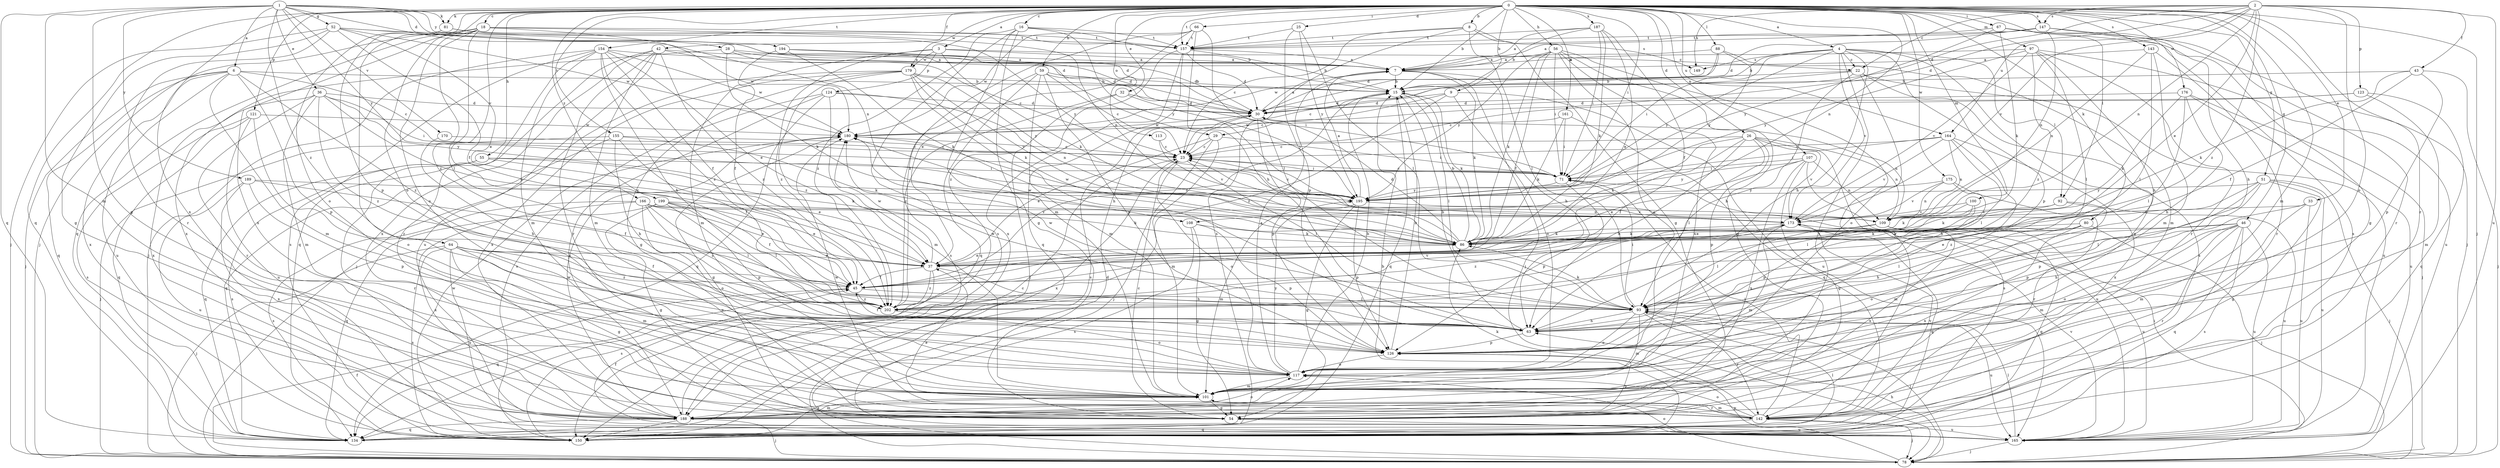 strict digraph  {
0;
1;
2;
3;
4;
6;
7;
8;
9;
15;
16;
18;
22;
23;
25;
26;
28;
29;
30;
32;
33;
36;
37;
42;
43;
45;
46;
51;
52;
54;
55;
56;
59;
63;
64;
66;
67;
71;
78;
80;
81;
86;
88;
92;
93;
97;
100;
101;
107;
108;
109;
113;
117;
121;
123;
124;
126;
134;
142;
143;
147;
149;
150;
154;
155;
157;
161;
164;
165;
166;
170;
173;
175;
176;
179;
180;
187;
188;
189;
194;
195;
199;
202;
0 -> 3  [label=a];
0 -> 4  [label=a];
0 -> 8  [label=b];
0 -> 9  [label=b];
0 -> 15  [label=b];
0 -> 16  [label=c];
0 -> 18  [label=c];
0 -> 25  [label=d];
0 -> 26  [label=d];
0 -> 32  [label=e];
0 -> 33  [label=e];
0 -> 42  [label=f];
0 -> 46  [label=g];
0 -> 51  [label=g];
0 -> 55  [label=h];
0 -> 56  [label=h];
0 -> 59  [label=h];
0 -> 64  [label=i];
0 -> 66  [label=i];
0 -> 67  [label=i];
0 -> 71  [label=i];
0 -> 78  [label=j];
0 -> 80  [label=k];
0 -> 81  [label=k];
0 -> 88  [label=l];
0 -> 92  [label=l];
0 -> 97  [label=m];
0 -> 100  [label=m];
0 -> 101  [label=m];
0 -> 107  [label=n];
0 -> 108  [label=n];
0 -> 113  [label=o];
0 -> 117  [label=o];
0 -> 121  [label=p];
0 -> 134  [label=q];
0 -> 142  [label=r];
0 -> 143  [label=s];
0 -> 147  [label=s];
0 -> 154  [label=t];
0 -> 155  [label=t];
0 -> 157  [label=t];
0 -> 161  [label=u];
0 -> 164  [label=u];
0 -> 166  [label=v];
0 -> 175  [label=w];
0 -> 176  [label=w];
0 -> 179  [label=w];
0 -> 187  [label=x];
0 -> 188  [label=x];
0 -> 199  [label=z];
1 -> 6  [label=a];
1 -> 28  [label=d];
1 -> 29  [label=d];
1 -> 36  [label=e];
1 -> 52  [label=g];
1 -> 54  [label=g];
1 -> 81  [label=k];
1 -> 101  [label=m];
1 -> 108  [label=n];
1 -> 134  [label=q];
1 -> 170  [label=v];
1 -> 189  [label=y];
1 -> 194  [label=y];
1 -> 195  [label=y];
1 -> 202  [label=z];
2 -> 22  [label=c];
2 -> 29  [label=d];
2 -> 30  [label=d];
2 -> 37  [label=e];
2 -> 43  [label=f];
2 -> 109  [label=n];
2 -> 117  [label=o];
2 -> 123  [label=p];
2 -> 147  [label=s];
2 -> 149  [label=s];
2 -> 164  [label=u];
2 -> 165  [label=u];
2 -> 173  [label=v];
2 -> 202  [label=z];
3 -> 7  [label=a];
3 -> 22  [label=c];
3 -> 86  [label=k];
3 -> 101  [label=m];
3 -> 124  [label=p];
3 -> 179  [label=w];
3 -> 202  [label=z];
4 -> 15  [label=b];
4 -> 22  [label=c];
4 -> 54  [label=g];
4 -> 63  [label=h];
4 -> 71  [label=i];
4 -> 92  [label=l];
4 -> 126  [label=p];
4 -> 149  [label=s];
4 -> 173  [label=v];
4 -> 188  [label=x];
4 -> 195  [label=y];
6 -> 15  [label=b];
6 -> 23  [label=c];
6 -> 78  [label=j];
6 -> 101  [label=m];
6 -> 126  [label=p];
6 -> 134  [label=q];
6 -> 165  [label=u];
6 -> 188  [label=x];
6 -> 202  [label=z];
7 -> 15  [label=b];
7 -> 63  [label=h];
7 -> 78  [label=j];
7 -> 86  [label=k];
8 -> 23  [label=c];
8 -> 54  [label=g];
8 -> 93  [label=l];
8 -> 149  [label=s];
8 -> 150  [label=s];
8 -> 157  [label=t];
9 -> 23  [label=c];
9 -> 30  [label=d];
9 -> 117  [label=o];
9 -> 165  [label=u];
9 -> 202  [label=z];
15 -> 30  [label=d];
15 -> 45  [label=f];
15 -> 86  [label=k];
15 -> 93  [label=l];
15 -> 134  [label=q];
16 -> 15  [label=b];
16 -> 54  [label=g];
16 -> 101  [label=m];
16 -> 150  [label=s];
16 -> 157  [label=t];
16 -> 195  [label=y];
16 -> 202  [label=z];
18 -> 78  [label=j];
18 -> 93  [label=l];
18 -> 109  [label=n];
18 -> 117  [label=o];
18 -> 134  [label=q];
18 -> 157  [label=t];
18 -> 180  [label=w];
18 -> 188  [label=x];
18 -> 202  [label=z];
22 -> 15  [label=b];
22 -> 23  [label=c];
22 -> 63  [label=h];
22 -> 117  [label=o];
22 -> 150  [label=s];
22 -> 165  [label=u];
23 -> 71  [label=i];
23 -> 93  [label=l];
23 -> 117  [label=o];
23 -> 188  [label=x];
25 -> 93  [label=l];
25 -> 126  [label=p];
25 -> 157  [label=t];
25 -> 195  [label=y];
26 -> 23  [label=c];
26 -> 45  [label=f];
26 -> 63  [label=h];
26 -> 86  [label=k];
26 -> 93  [label=l];
26 -> 109  [label=n];
26 -> 126  [label=p];
26 -> 150  [label=s];
26 -> 173  [label=v];
28 -> 7  [label=a];
28 -> 23  [label=c];
28 -> 30  [label=d];
28 -> 86  [label=k];
28 -> 188  [label=x];
29 -> 23  [label=c];
29 -> 37  [label=e];
29 -> 71  [label=i];
29 -> 78  [label=j];
29 -> 101  [label=m];
30 -> 7  [label=a];
30 -> 109  [label=n];
30 -> 126  [label=p];
30 -> 150  [label=s];
30 -> 180  [label=w];
32 -> 30  [label=d];
32 -> 78  [label=j];
32 -> 195  [label=y];
32 -> 202  [label=z];
33 -> 101  [label=m];
33 -> 109  [label=n];
33 -> 126  [label=p];
33 -> 165  [label=u];
36 -> 30  [label=d];
36 -> 37  [label=e];
36 -> 71  [label=i];
36 -> 101  [label=m];
36 -> 142  [label=r];
36 -> 188  [label=x];
36 -> 195  [label=y];
36 -> 202  [label=z];
37 -> 45  [label=f];
37 -> 63  [label=h];
37 -> 150  [label=s];
37 -> 180  [label=w];
37 -> 202  [label=z];
42 -> 7  [label=a];
42 -> 30  [label=d];
42 -> 101  [label=m];
42 -> 134  [label=q];
42 -> 142  [label=r];
42 -> 165  [label=u];
42 -> 188  [label=x];
42 -> 202  [label=z];
43 -> 15  [label=b];
43 -> 45  [label=f];
43 -> 78  [label=j];
43 -> 86  [label=k];
43 -> 126  [label=p];
45 -> 93  [label=l];
45 -> 134  [label=q];
45 -> 173  [label=v];
45 -> 202  [label=z];
46 -> 37  [label=e];
46 -> 63  [label=h];
46 -> 86  [label=k];
46 -> 101  [label=m];
46 -> 117  [label=o];
46 -> 134  [label=q];
46 -> 142  [label=r];
46 -> 150  [label=s];
46 -> 165  [label=u];
51 -> 54  [label=g];
51 -> 78  [label=j];
51 -> 93  [label=l];
51 -> 126  [label=p];
51 -> 165  [label=u];
51 -> 195  [label=y];
51 -> 202  [label=z];
52 -> 30  [label=d];
52 -> 37  [label=e];
52 -> 45  [label=f];
52 -> 54  [label=g];
52 -> 78  [label=j];
52 -> 142  [label=r];
52 -> 157  [label=t];
52 -> 180  [label=w];
54 -> 23  [label=c];
54 -> 126  [label=p];
54 -> 165  [label=u];
55 -> 37  [label=e];
55 -> 71  [label=i];
55 -> 86  [label=k];
55 -> 134  [label=q];
55 -> 142  [label=r];
55 -> 150  [label=s];
56 -> 7  [label=a];
56 -> 45  [label=f];
56 -> 54  [label=g];
56 -> 71  [label=i];
56 -> 86  [label=k];
56 -> 117  [label=o];
56 -> 142  [label=r];
56 -> 188  [label=x];
56 -> 195  [label=y];
59 -> 15  [label=b];
59 -> 23  [label=c];
59 -> 71  [label=i];
59 -> 101  [label=m];
59 -> 126  [label=p];
59 -> 134  [label=q];
59 -> 150  [label=s];
63 -> 15  [label=b];
63 -> 45  [label=f];
63 -> 126  [label=p];
63 -> 180  [label=w];
64 -> 37  [label=e];
64 -> 45  [label=f];
64 -> 54  [label=g];
64 -> 78  [label=j];
64 -> 101  [label=m];
64 -> 117  [label=o];
64 -> 150  [label=s];
64 -> 165  [label=u];
64 -> 202  [label=z];
66 -> 37  [label=e];
66 -> 63  [label=h];
66 -> 93  [label=l];
66 -> 157  [label=t];
66 -> 180  [label=w];
66 -> 202  [label=z];
67 -> 54  [label=g];
67 -> 78  [label=j];
67 -> 86  [label=k];
67 -> 150  [label=s];
67 -> 157  [label=t];
67 -> 195  [label=y];
71 -> 23  [label=c];
71 -> 126  [label=p];
71 -> 195  [label=y];
78 -> 45  [label=f];
78 -> 63  [label=h];
78 -> 71  [label=i];
78 -> 117  [label=o];
78 -> 126  [label=p];
80 -> 63  [label=h];
80 -> 78  [label=j];
80 -> 86  [label=k];
80 -> 93  [label=l];
80 -> 117  [label=o];
80 -> 188  [label=x];
81 -> 117  [label=o];
81 -> 126  [label=p];
81 -> 157  [label=t];
81 -> 195  [label=y];
86 -> 15  [label=b];
86 -> 23  [label=c];
86 -> 30  [label=d];
86 -> 37  [label=e];
86 -> 180  [label=w];
88 -> 7  [label=a];
88 -> 30  [label=d];
88 -> 101  [label=m];
88 -> 180  [label=w];
88 -> 195  [label=y];
92 -> 86  [label=k];
92 -> 101  [label=m];
92 -> 165  [label=u];
92 -> 173  [label=v];
93 -> 63  [label=h];
93 -> 71  [label=i];
93 -> 78  [label=j];
93 -> 86  [label=k];
93 -> 101  [label=m];
93 -> 117  [label=o];
93 -> 142  [label=r];
93 -> 165  [label=u];
93 -> 180  [label=w];
97 -> 7  [label=a];
97 -> 63  [label=h];
97 -> 93  [label=l];
97 -> 142  [label=r];
97 -> 165  [label=u];
97 -> 173  [label=v];
97 -> 195  [label=y];
97 -> 202  [label=z];
100 -> 37  [label=e];
100 -> 86  [label=k];
100 -> 126  [label=p];
100 -> 173  [label=v];
101 -> 54  [label=g];
101 -> 142  [label=r];
101 -> 188  [label=x];
107 -> 37  [label=e];
107 -> 54  [label=g];
107 -> 71  [label=i];
107 -> 109  [label=n];
107 -> 165  [label=u];
107 -> 188  [label=x];
107 -> 195  [label=y];
108 -> 54  [label=g];
108 -> 86  [label=k];
108 -> 126  [label=p];
108 -> 150  [label=s];
109 -> 86  [label=k];
109 -> 93  [label=l];
109 -> 134  [label=q];
109 -> 165  [label=u];
109 -> 188  [label=x];
113 -> 23  [label=c];
113 -> 173  [label=v];
117 -> 7  [label=a];
117 -> 15  [label=b];
117 -> 101  [label=m];
117 -> 195  [label=y];
121 -> 117  [label=o];
121 -> 134  [label=q];
121 -> 150  [label=s];
121 -> 165  [label=u];
121 -> 180  [label=w];
123 -> 23  [label=c];
123 -> 30  [label=d];
123 -> 101  [label=m];
123 -> 134  [label=q];
124 -> 30  [label=d];
124 -> 101  [label=m];
124 -> 109  [label=n];
124 -> 134  [label=q];
124 -> 150  [label=s];
124 -> 188  [label=x];
126 -> 15  [label=b];
126 -> 117  [label=o];
134 -> 93  [label=l];
142 -> 37  [label=e];
142 -> 71  [label=i];
142 -> 78  [label=j];
142 -> 86  [label=k];
142 -> 101  [label=m];
142 -> 117  [label=o];
142 -> 134  [label=q];
142 -> 165  [label=u];
142 -> 173  [label=v];
142 -> 180  [label=w];
143 -> 7  [label=a];
143 -> 93  [label=l];
143 -> 101  [label=m];
143 -> 109  [label=n];
143 -> 142  [label=r];
147 -> 7  [label=a];
147 -> 30  [label=d];
147 -> 63  [label=h];
147 -> 109  [label=n];
147 -> 142  [label=r];
147 -> 157  [label=t];
150 -> 15  [label=b];
150 -> 180  [label=w];
154 -> 7  [label=a];
154 -> 37  [label=e];
154 -> 45  [label=f];
154 -> 63  [label=h];
154 -> 78  [label=j];
154 -> 101  [label=m];
154 -> 142  [label=r];
154 -> 150  [label=s];
154 -> 180  [label=w];
154 -> 202  [label=z];
155 -> 23  [label=c];
155 -> 45  [label=f];
155 -> 63  [label=h];
155 -> 78  [label=j];
155 -> 86  [label=k];
155 -> 134  [label=q];
157 -> 7  [label=a];
157 -> 15  [label=b];
157 -> 30  [label=d];
157 -> 134  [label=q];
157 -> 188  [label=x];
157 -> 202  [label=z];
161 -> 71  [label=i];
161 -> 86  [label=k];
161 -> 134  [label=q];
161 -> 180  [label=w];
164 -> 23  [label=c];
164 -> 63  [label=h];
164 -> 71  [label=i];
164 -> 93  [label=l];
164 -> 109  [label=n];
164 -> 173  [label=v];
164 -> 188  [label=x];
165 -> 30  [label=d];
165 -> 45  [label=f];
165 -> 78  [label=j];
165 -> 93  [label=l];
165 -> 173  [label=v];
166 -> 37  [label=e];
166 -> 86  [label=k];
166 -> 93  [label=l];
166 -> 109  [label=n];
166 -> 117  [label=o];
166 -> 150  [label=s];
166 -> 188  [label=x];
166 -> 202  [label=z];
170 -> 23  [label=c];
170 -> 63  [label=h];
173 -> 86  [label=k];
173 -> 101  [label=m];
173 -> 134  [label=q];
173 -> 180  [label=w];
173 -> 202  [label=z];
175 -> 93  [label=l];
175 -> 109  [label=n];
175 -> 142  [label=r];
175 -> 173  [label=v];
175 -> 195  [label=y];
176 -> 30  [label=d];
176 -> 63  [label=h];
176 -> 78  [label=j];
176 -> 86  [label=k];
176 -> 93  [label=l];
176 -> 165  [label=u];
179 -> 15  [label=b];
179 -> 54  [label=g];
179 -> 63  [label=h];
179 -> 78  [label=j];
179 -> 86  [label=k];
179 -> 173  [label=v];
179 -> 188  [label=x];
179 -> 195  [label=y];
179 -> 202  [label=z];
180 -> 23  [label=c];
180 -> 54  [label=g];
187 -> 7  [label=a];
187 -> 15  [label=b];
187 -> 37  [label=e];
187 -> 45  [label=f];
187 -> 71  [label=i];
187 -> 86  [label=k];
187 -> 157  [label=t];
188 -> 23  [label=c];
188 -> 78  [label=j];
188 -> 101  [label=m];
188 -> 117  [label=o];
188 -> 134  [label=q];
188 -> 150  [label=s];
188 -> 180  [label=w];
189 -> 45  [label=f];
189 -> 126  [label=p];
189 -> 165  [label=u];
189 -> 188  [label=x];
189 -> 195  [label=y];
194 -> 7  [label=a];
194 -> 30  [label=d];
194 -> 45  [label=f];
194 -> 86  [label=k];
195 -> 7  [label=a];
195 -> 23  [label=c];
195 -> 54  [label=g];
195 -> 101  [label=m];
195 -> 126  [label=p];
195 -> 173  [label=v];
199 -> 37  [label=e];
199 -> 45  [label=f];
199 -> 54  [label=g];
199 -> 93  [label=l];
199 -> 126  [label=p];
199 -> 134  [label=q];
199 -> 173  [label=v];
202 -> 117  [label=o];
}
